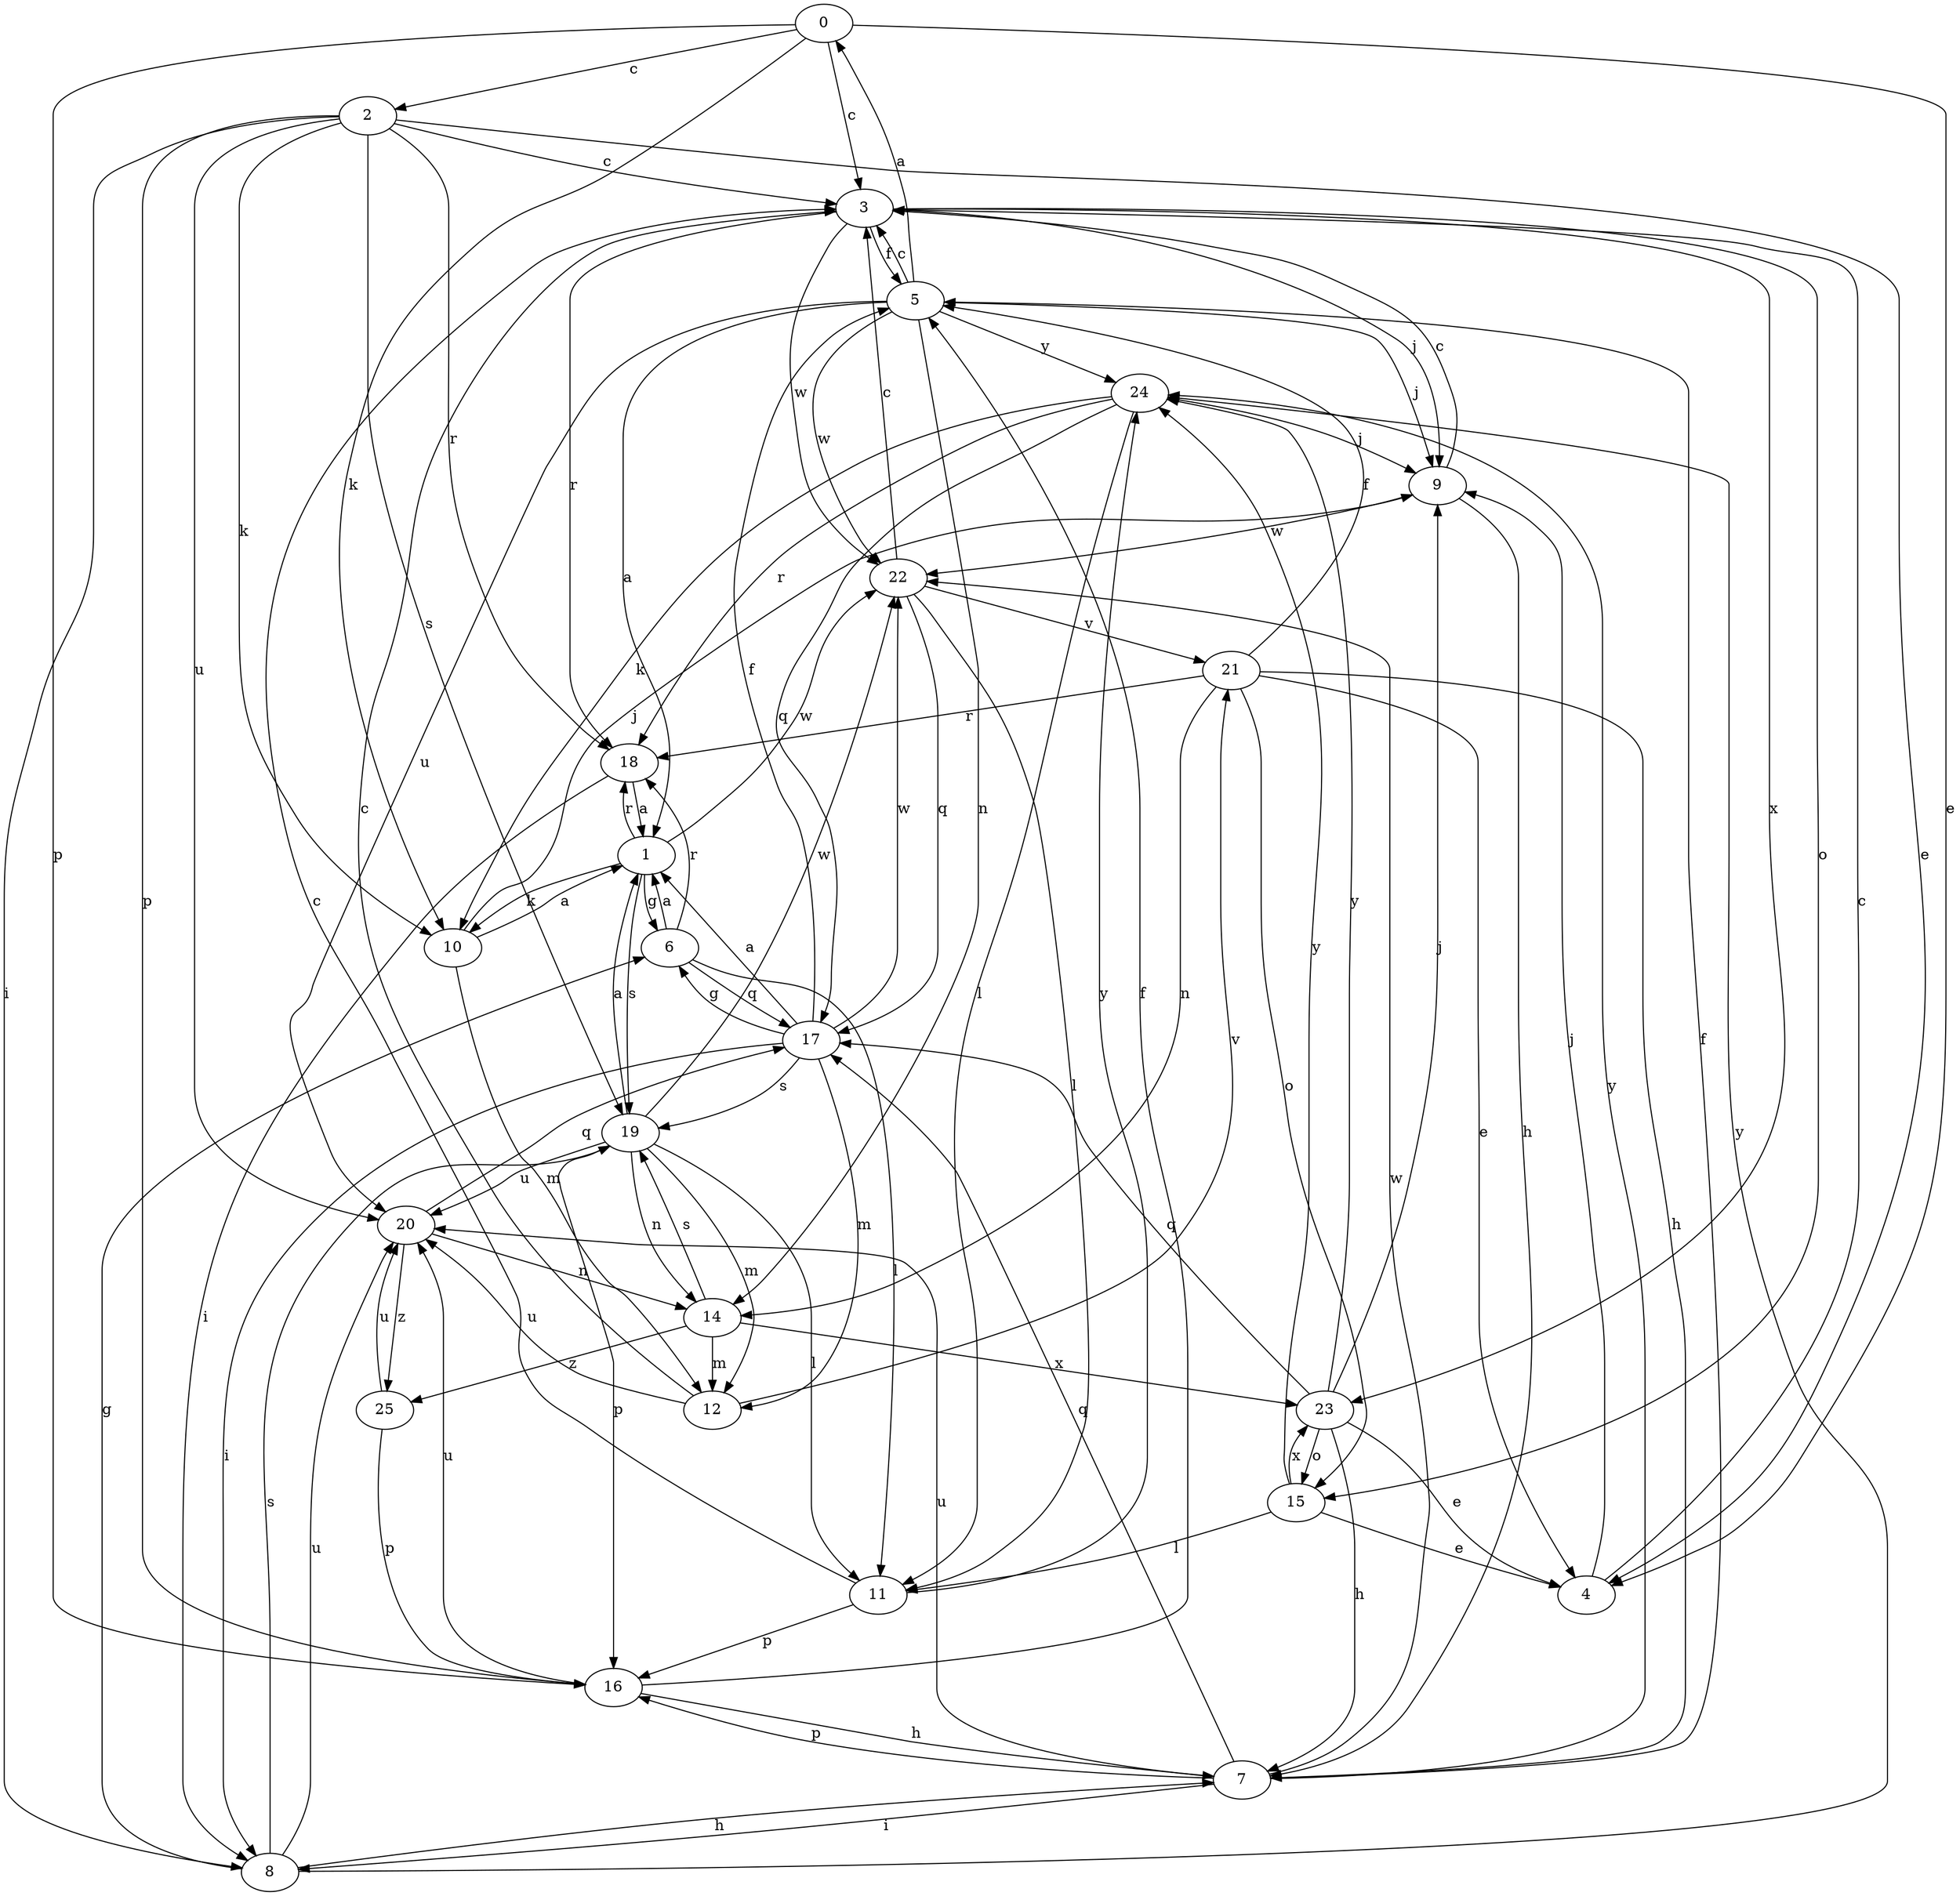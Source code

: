 strict digraph  {
0;
1;
2;
3;
4;
5;
6;
7;
8;
9;
10;
11;
12;
14;
15;
16;
17;
18;
19;
20;
21;
22;
23;
24;
25;
0 -> 2  [label=c];
0 -> 3  [label=c];
0 -> 4  [label=e];
0 -> 10  [label=k];
0 -> 16  [label=p];
1 -> 6  [label=g];
1 -> 10  [label=k];
1 -> 18  [label=r];
1 -> 19  [label=s];
1 -> 22  [label=w];
2 -> 3  [label=c];
2 -> 4  [label=e];
2 -> 8  [label=i];
2 -> 10  [label=k];
2 -> 16  [label=p];
2 -> 18  [label=r];
2 -> 19  [label=s];
2 -> 20  [label=u];
3 -> 5  [label=f];
3 -> 9  [label=j];
3 -> 15  [label=o];
3 -> 18  [label=r];
3 -> 22  [label=w];
3 -> 23  [label=x];
4 -> 3  [label=c];
4 -> 9  [label=j];
5 -> 0  [label=a];
5 -> 1  [label=a];
5 -> 3  [label=c];
5 -> 9  [label=j];
5 -> 14  [label=n];
5 -> 20  [label=u];
5 -> 22  [label=w];
5 -> 24  [label=y];
6 -> 1  [label=a];
6 -> 11  [label=l];
6 -> 17  [label=q];
6 -> 18  [label=r];
7 -> 5  [label=f];
7 -> 8  [label=i];
7 -> 16  [label=p];
7 -> 17  [label=q];
7 -> 20  [label=u];
7 -> 22  [label=w];
7 -> 24  [label=y];
8 -> 6  [label=g];
8 -> 7  [label=h];
8 -> 19  [label=s];
8 -> 20  [label=u];
8 -> 24  [label=y];
9 -> 3  [label=c];
9 -> 7  [label=h];
9 -> 22  [label=w];
10 -> 1  [label=a];
10 -> 9  [label=j];
10 -> 12  [label=m];
11 -> 3  [label=c];
11 -> 16  [label=p];
11 -> 24  [label=y];
12 -> 3  [label=c];
12 -> 20  [label=u];
12 -> 21  [label=v];
14 -> 12  [label=m];
14 -> 19  [label=s];
14 -> 23  [label=x];
14 -> 25  [label=z];
15 -> 4  [label=e];
15 -> 11  [label=l];
15 -> 23  [label=x];
15 -> 24  [label=y];
16 -> 5  [label=f];
16 -> 7  [label=h];
16 -> 20  [label=u];
17 -> 1  [label=a];
17 -> 5  [label=f];
17 -> 6  [label=g];
17 -> 8  [label=i];
17 -> 12  [label=m];
17 -> 19  [label=s];
17 -> 22  [label=w];
18 -> 1  [label=a];
18 -> 8  [label=i];
19 -> 1  [label=a];
19 -> 11  [label=l];
19 -> 12  [label=m];
19 -> 14  [label=n];
19 -> 16  [label=p];
19 -> 20  [label=u];
19 -> 22  [label=w];
20 -> 14  [label=n];
20 -> 17  [label=q];
20 -> 25  [label=z];
21 -> 4  [label=e];
21 -> 5  [label=f];
21 -> 7  [label=h];
21 -> 14  [label=n];
21 -> 15  [label=o];
21 -> 18  [label=r];
22 -> 3  [label=c];
22 -> 11  [label=l];
22 -> 17  [label=q];
22 -> 21  [label=v];
23 -> 4  [label=e];
23 -> 7  [label=h];
23 -> 9  [label=j];
23 -> 15  [label=o];
23 -> 17  [label=q];
23 -> 24  [label=y];
24 -> 9  [label=j];
24 -> 10  [label=k];
24 -> 11  [label=l];
24 -> 17  [label=q];
24 -> 18  [label=r];
25 -> 16  [label=p];
25 -> 20  [label=u];
}
